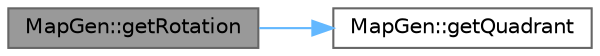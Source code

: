 digraph "MapGen::getRotation"
{
 // INTERACTIVE_SVG=YES
 // LATEX_PDF_SIZE
  bgcolor="transparent";
  edge [fontname=Helvetica,fontsize=10,labelfontname=Helvetica,labelfontsize=10];
  node [fontname=Helvetica,fontsize=10,shape=box,height=0.2,width=0.4];
  rankdir="LR";
  Node1 [id="Node000001",label="MapGen::getRotation",height=0.2,width=0.4,color="gray40", fillcolor="grey60", style="filled", fontcolor="black",tooltip=" "];
  Node1 -> Node2 [id="edge1_Node000001_Node000002",color="steelblue1",style="solid",tooltip=" "];
  Node2 [id="Node000002",label="MapGen::getQuadrant",height=0.2,width=0.4,color="grey40", fillcolor="white", style="filled",URL="$d2/de5/namespaceMapGen.html#a4427036f189a4b930d19c68b2d7f377a",tooltip=" "];
}
